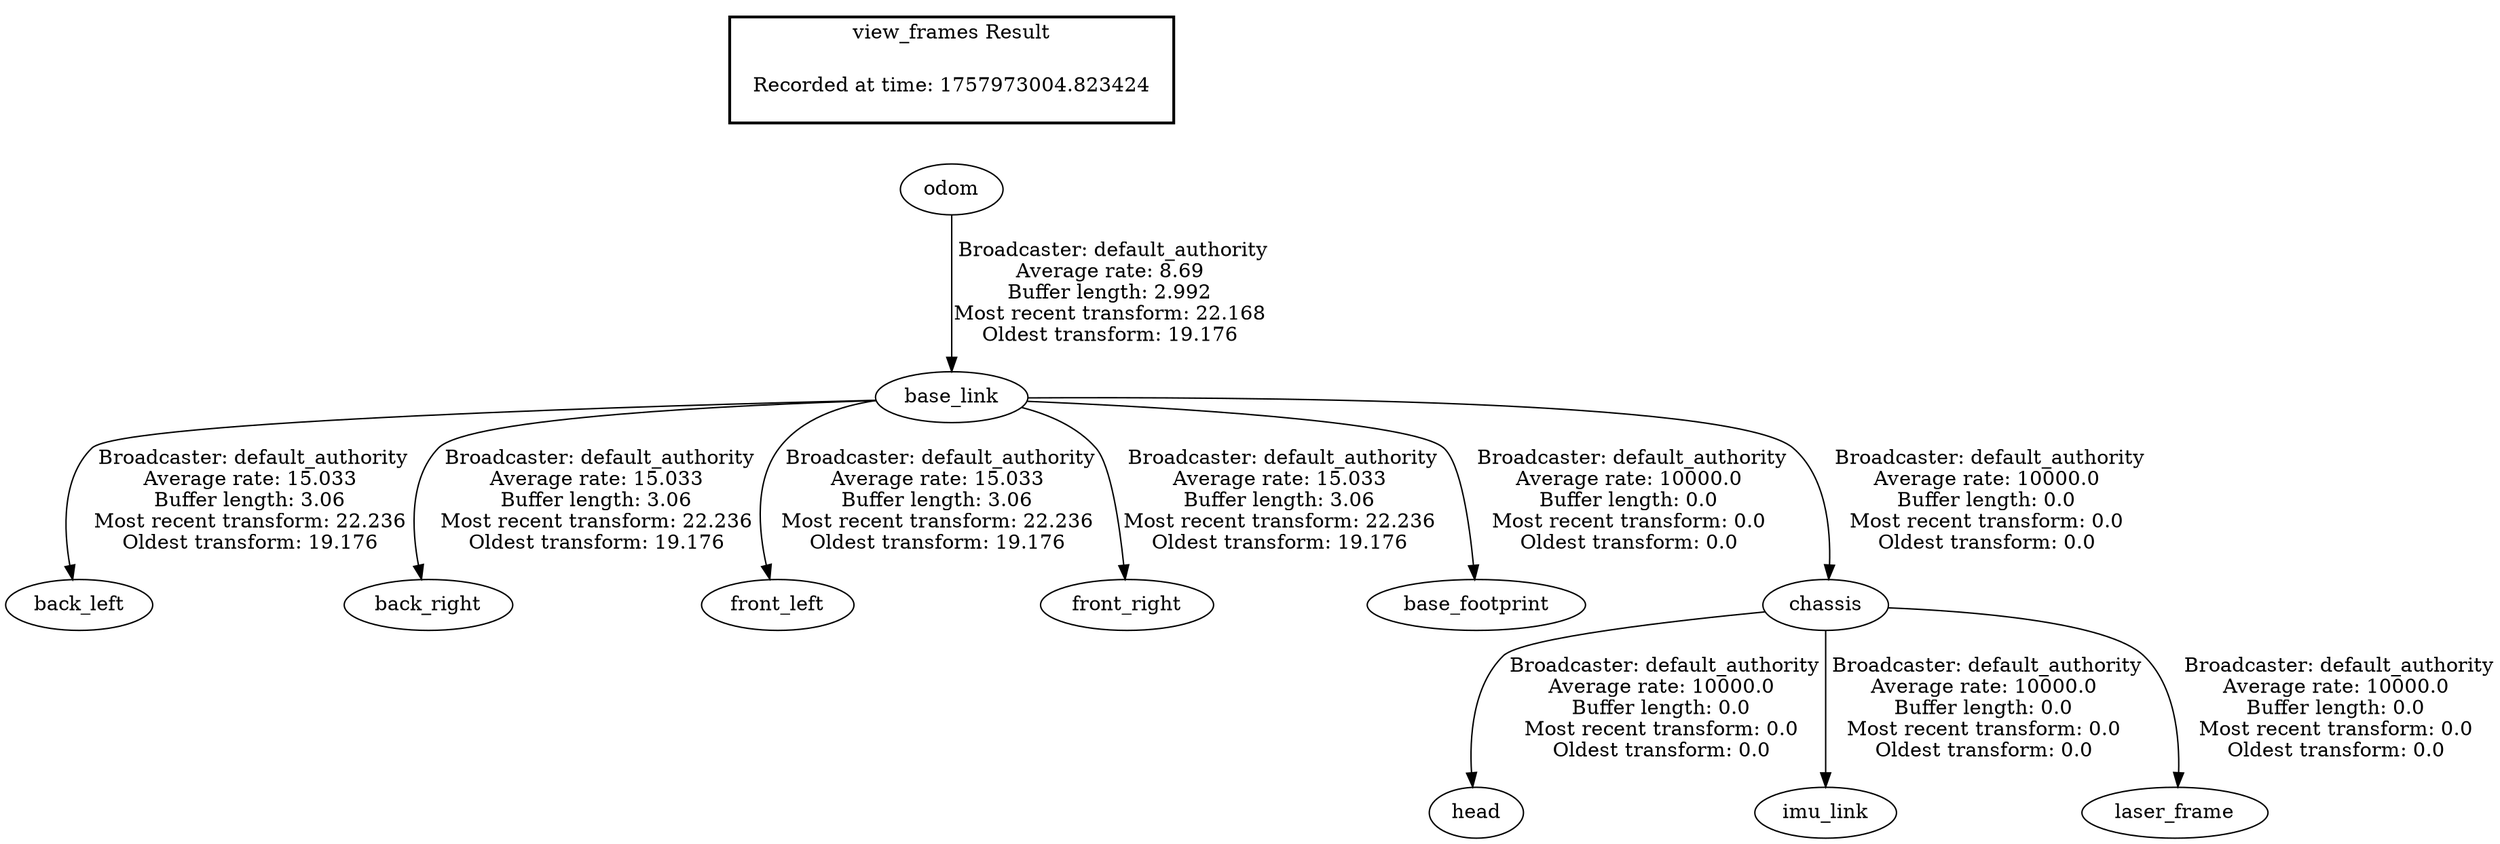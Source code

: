 digraph G {
"base_link" -> "back_left"[label=" Broadcaster: default_authority\nAverage rate: 15.033\nBuffer length: 3.06\nMost recent transform: 22.236\nOldest transform: 19.176\n"];
"odom" -> "base_link"[label=" Broadcaster: default_authority\nAverage rate: 8.69\nBuffer length: 2.992\nMost recent transform: 22.168\nOldest transform: 19.176\n"];
"base_link" -> "back_right"[label=" Broadcaster: default_authority\nAverage rate: 15.033\nBuffer length: 3.06\nMost recent transform: 22.236\nOldest transform: 19.176\n"];
"base_link" -> "front_left"[label=" Broadcaster: default_authority\nAverage rate: 15.033\nBuffer length: 3.06\nMost recent transform: 22.236\nOldest transform: 19.176\n"];
"base_link" -> "front_right"[label=" Broadcaster: default_authority\nAverage rate: 15.033\nBuffer length: 3.06\nMost recent transform: 22.236\nOldest transform: 19.176\n"];
"base_link" -> "base_footprint"[label=" Broadcaster: default_authority\nAverage rate: 10000.0\nBuffer length: 0.0\nMost recent transform: 0.0\nOldest transform: 0.0\n"];
"base_link" -> "chassis"[label=" Broadcaster: default_authority\nAverage rate: 10000.0\nBuffer length: 0.0\nMost recent transform: 0.0\nOldest transform: 0.0\n"];
"chassis" -> "head"[label=" Broadcaster: default_authority\nAverage rate: 10000.0\nBuffer length: 0.0\nMost recent transform: 0.0\nOldest transform: 0.0\n"];
"chassis" -> "imu_link"[label=" Broadcaster: default_authority\nAverage rate: 10000.0\nBuffer length: 0.0\nMost recent transform: 0.0\nOldest transform: 0.0\n"];
"chassis" -> "laser_frame"[label=" Broadcaster: default_authority\nAverage rate: 10000.0\nBuffer length: 0.0\nMost recent transform: 0.0\nOldest transform: 0.0\n"];
edge [style=invis];
 subgraph cluster_legend { style=bold; color=black; label ="view_frames Result";
"Recorded at time: 1757973004.823424"[ shape=plaintext ] ;
}->"odom";
}